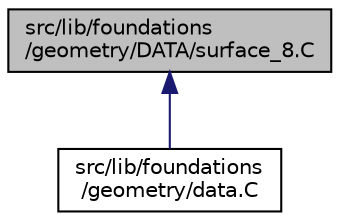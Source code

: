 digraph "src/lib/foundations/geometry/DATA/surface_8.C"
{
  edge [fontname="Helvetica",fontsize="10",labelfontname="Helvetica",labelfontsize="10"];
  node [fontname="Helvetica",fontsize="10",shape=record];
  Node1 [label="src/lib/foundations\l/geometry/DATA/surface_8.C",height=0.2,width=0.4,color="black", fillcolor="grey75", style="filled", fontcolor="black"];
  Node1 -> Node2 [dir="back",color="midnightblue",fontsize="10",style="solid",fontname="Helvetica"];
  Node2 [label="src/lib/foundations\l/geometry/data.C",height=0.2,width=0.4,color="black", fillcolor="white", style="filled",URL="$d7/d94/data_8_c.html"];
}
